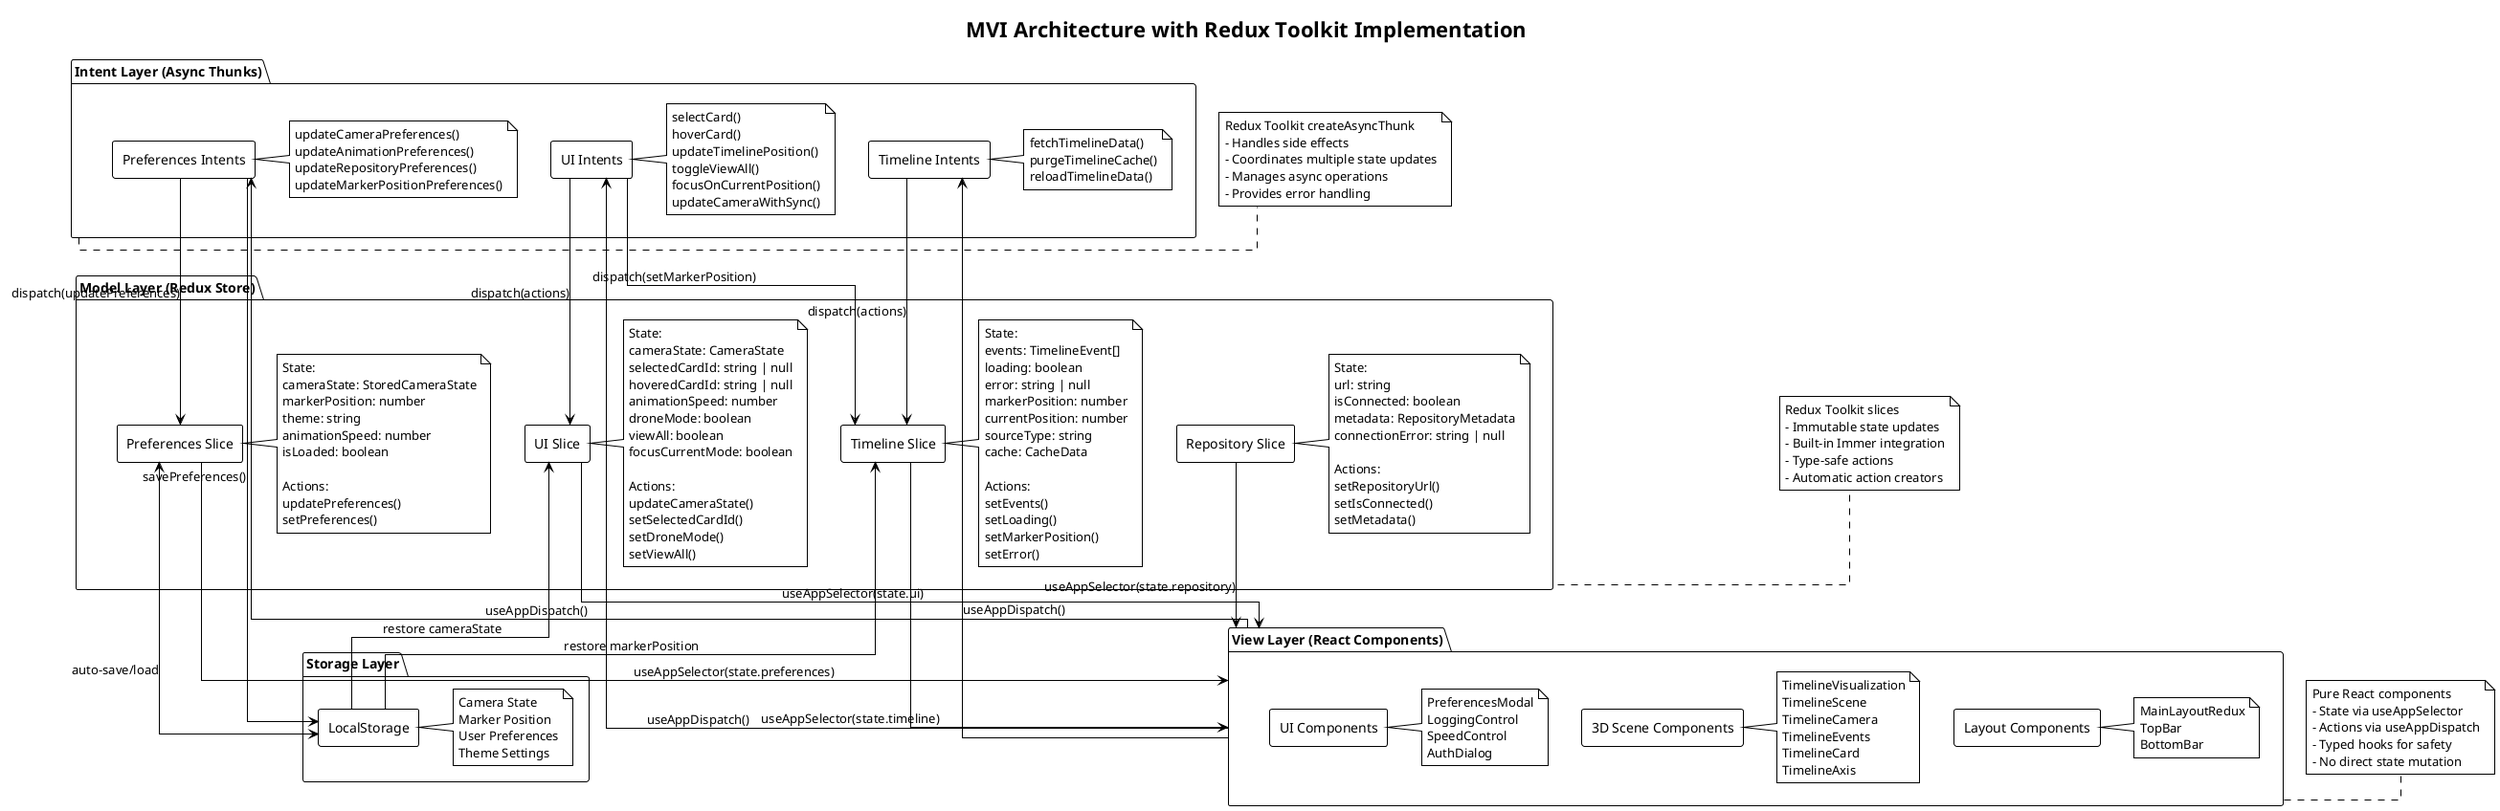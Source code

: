 @startuml updated-mvi-architecture
!theme plain
skinparam backgroundColor #FFFFFF
skinparam componentStyle rectangle
skinparam linetype ortho

title MVI Architecture with Redux Toolkit Implementation

package "Intent Layer (Async Thunks)" as IntentLayer {
  component "UI Intents" as UIIntents
  note right of UIIntents : selectCard()\nhoverCard()\nupdateTimelinePosition()\ntoggleViewAll()\nfocusOnCurrentPosition()\nupdateCameraWithSync()
  
  component "Timeline Intents" as TimelineIntents
  note right of TimelineIntents : fetchTimelineData()\npurgeTimelineCache()\nreloadTimelineData()
  
  component "Preferences Intents" as PrefIntents
  note right of PrefIntents : updateCameraPreferences()\nupdateAnimationPreferences()\nupdateRepositoryPreferences()\nupdateMarkerPositionPreferences()
}

package "Model Layer (Redux Store)" as ModelLayer {
  component "Timeline Slice" as TimelineSlice
  note right of TimelineSlice : State:\nevents: TimelineEvent[]\nloading: boolean\nerror: string | null\nmarkerPosition: number\ncurrentPosition: number\nsourceType: string\ncache: CacheData\n\nActions:\nsetEvents()\nsetLoading()\nsetMarkerPosition()\nsetError()
  
  component "UI Slice" as UISlice
  note right of UISlice : State:\ncameraState: CameraState\nselectedCardId: string | null\nhoveredCardId: string | null\nanimationSpeed: number\ndroneMode: boolean\nviewAll: boolean\nfocusCurrentMode: boolean\n\nActions:\nupdateCameraState()\nsetSelectedCardId()\nsetDroneMode()\nsetViewAll()
  
  component "Repository Slice" as RepoSlice
  note right of RepoSlice : State:\nurl: string\nisConnected: boolean\nmetadata: RepositoryMetadata\nconnectionError: string | null\n\nActions:\nsetRepositoryUrl()\nsetIsConnected()\nsetMetadata()
  
  component "Preferences Slice" as PrefSlice
  note right of PrefSlice : State:\ncameraState: StoredCameraState\nmarkerPosition: number\ntheme: string\nanimationSpeed: number\nisLoaded: boolean\n\nActions:\nupdatePreferences()\nsetPreferences()
}

package "View Layer (React Components)" as ViewLayer {
  component "Layout Components" as LayoutComponents
  note right of LayoutComponents : MainLayoutRedux\nTopBar\nBottomBar
  
  component "3D Scene Components" as ThreeDComponents
  note right of ThreeDComponents : TimelineVisualization\nTimelineScene\nTimelineCamera\nTimelineEvents\nTimelineCard\nTimelineAxis
  
  component "UI Components" as UIComponents
  note right of UIComponents : PreferencesModal\nLoggingControl\nSpeedControl\nAuthDialog
}

package "Storage Layer" as StorageLayer {
  component "LocalStorage" as LocalStorage
  note right of LocalStorage : Camera State\nMarker Position\nUser Preferences\nTheme Settings
}

' Intent to Model Flow
UIIntents --> UISlice : dispatch(actions)
UIIntents --> TimelineSlice : dispatch(setMarkerPosition)
TimelineIntents --> TimelineSlice : dispatch(actions)
PrefIntents --> PrefSlice : dispatch(updatePreferences)
PrefIntents --> LocalStorage : savePreferences()

' Model to View Flow  
UISlice --> ViewLayer : useAppSelector(state.ui)
TimelineSlice --> ViewLayer : useAppSelector(state.timeline)
RepoSlice --> ViewLayer : useAppSelector(state.repository)
PrefSlice --> ViewLayer : useAppSelector(state.preferences)

' View to Intent Flow
ViewLayer --> UIIntents : useAppDispatch()
ViewLayer --> TimelineIntents : useAppDispatch()
ViewLayer --> PrefIntents : useAppDispatch()

' Storage Integration
PrefSlice <--> LocalStorage : auto-save/load
TimelineSlice <-- LocalStorage : restore markerPosition
UISlice <-- LocalStorage : restore cameraState

note right of IntentLayer
  Redux Toolkit createAsyncThunk
  - Handles side effects
  - Coordinates multiple state updates
  - Manages async operations
  - Provides error handling
end note

note right of ModelLayer
  Redux Toolkit slices
  - Immutable state updates
  - Built-in Immer integration
  - Type-safe actions
  - Automatic action creators
end note

note right of ViewLayer
  Pure React components
  - State via useAppSelector
  - Actions via useAppDispatch
  - Typed hooks for safety
  - No direct state mutation
end note

@enduml